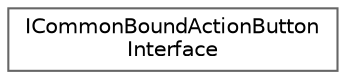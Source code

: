 digraph "Graphical Class Hierarchy"
{
 // INTERACTIVE_SVG=YES
 // LATEX_PDF_SIZE
  bgcolor="transparent";
  edge [fontname=Helvetica,fontsize=10,labelfontname=Helvetica,labelfontsize=10];
  node [fontname=Helvetica,fontsize=10,shape=box,height=0.2,width=0.4];
  rankdir="LR";
  Node0 [id="Node000000",label="ICommonBoundActionButton\lInterface",height=0.2,width=0.4,color="grey40", fillcolor="white", style="filled",URL="$d3/de9/classICommonBoundActionButtonInterface.html",tooltip="Interface for runtime bindable action buttons."];
}
